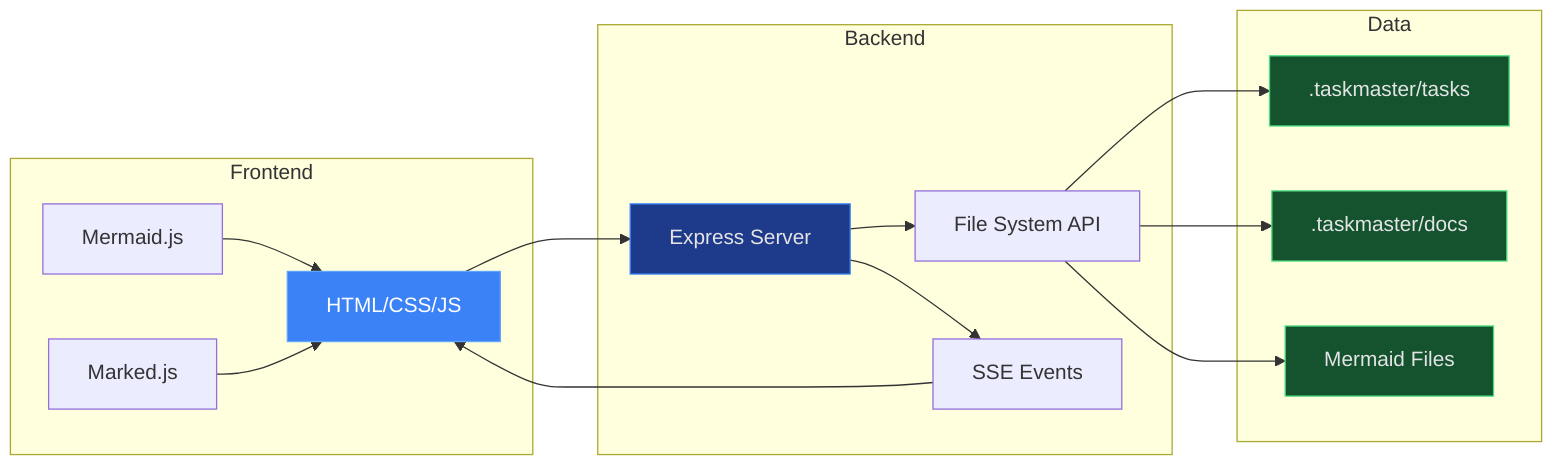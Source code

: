 graph LR
    subgraph Frontend
        A[HTML/CSS/JS]
        B[Mermaid.js]
        C[Marked.js]
    end
    
    subgraph Backend
        D[Express Server]
        E[File System API]
        F[SSE Events]
    end
    
    subgraph Data
        G[.taskmaster/tasks]
        H[.taskmaster/docs]
        I[Mermaid Files]
    end
    
    A --> D
    B --> A
    C --> A
    D --> E
    D --> F
    E --> G
    E --> H
    E --> I
    F --> A
    
    style A fill:#3b82f6,stroke:#60a5fa,color:#fff
    style D fill:#1e3a8a,stroke:#3b82f6,color:#e4e4e7
    style G fill:#14532d,stroke:#4ade80,color:#e4e4e7
    style H fill:#14532d,stroke:#4ade80,color:#e4e4e7
    style I fill:#14532d,stroke:#4ade80,color:#e4e4e7